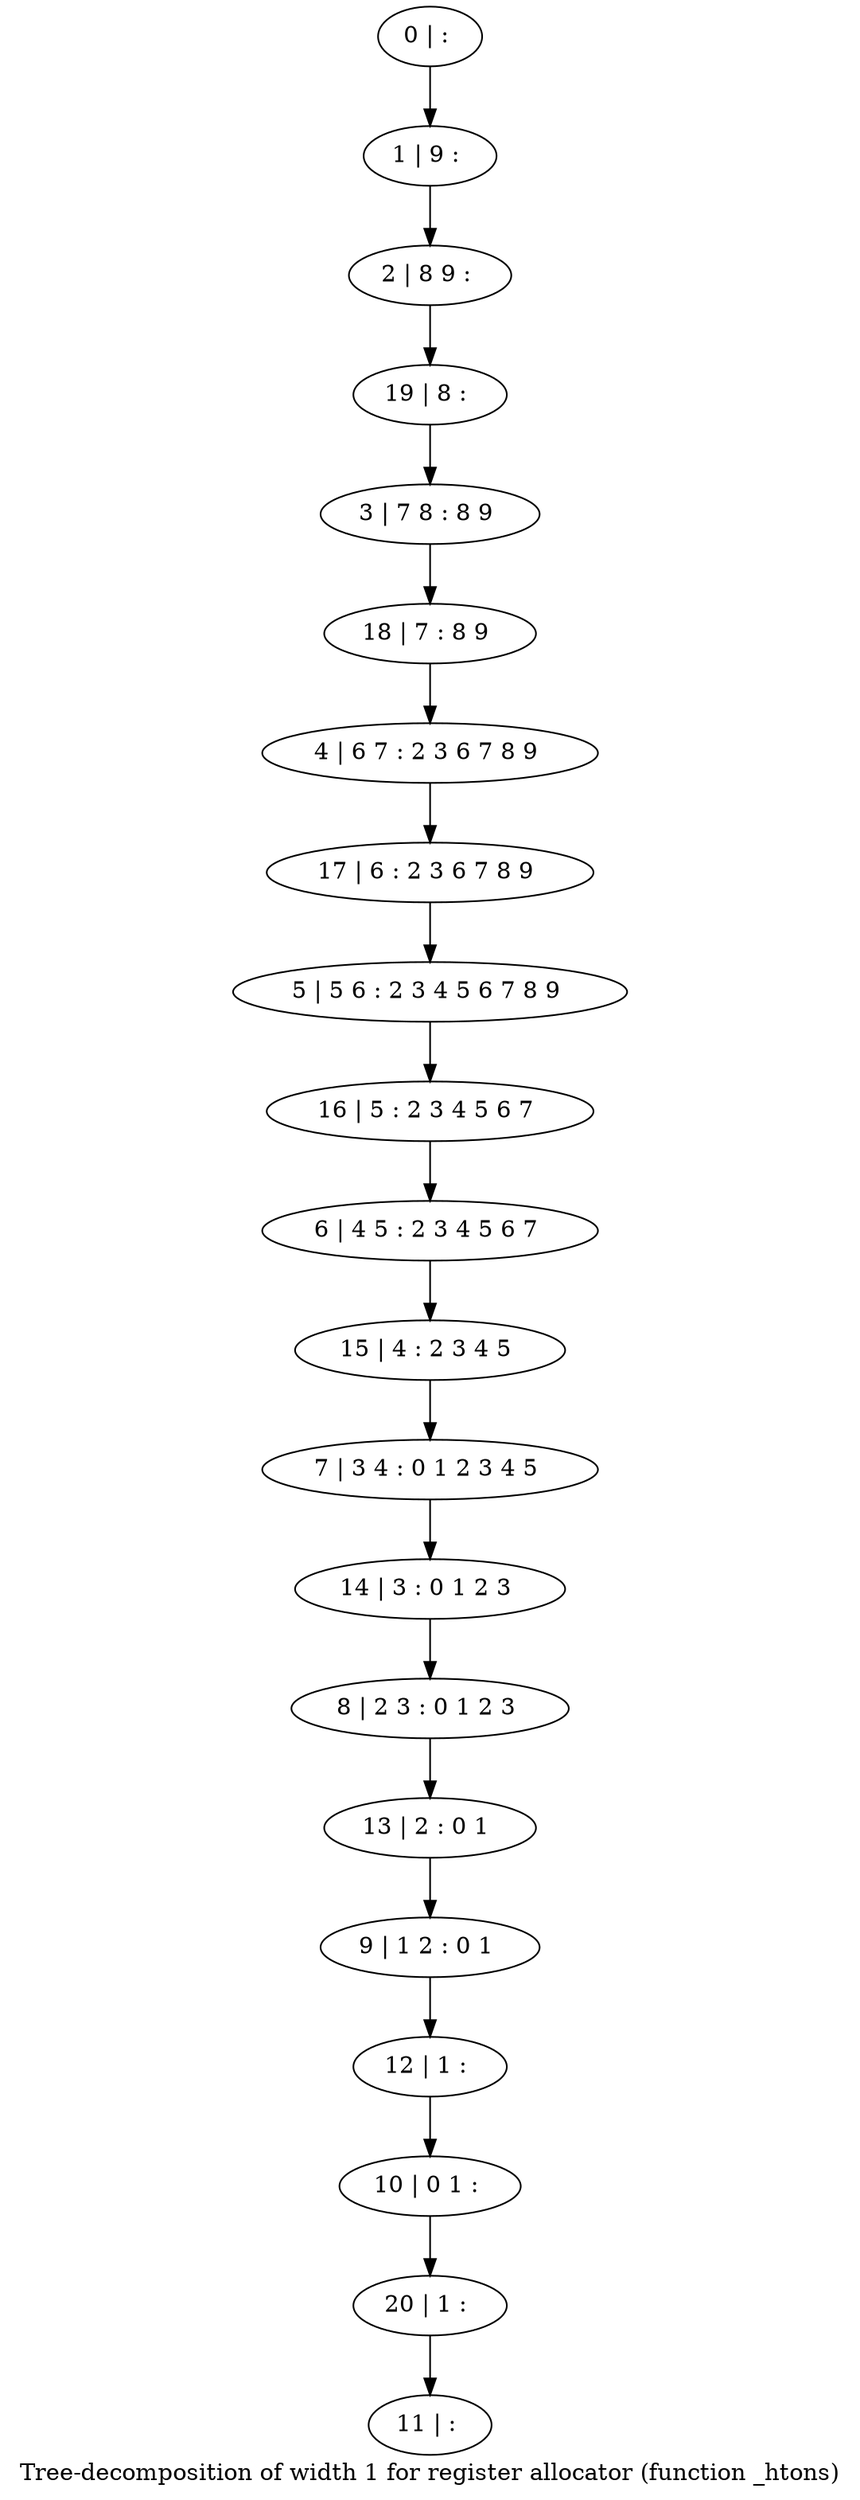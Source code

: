 digraph G {
graph [label="Tree-decomposition of width 1 for register allocator (function _htons)"]
0[label="0 | : "];
1[label="1 | 9 : "];
2[label="2 | 8 9 : "];
3[label="3 | 7 8 : 8 9 "];
4[label="4 | 6 7 : 2 3 6 7 8 9 "];
5[label="5 | 5 6 : 2 3 4 5 6 7 8 9 "];
6[label="6 | 4 5 : 2 3 4 5 6 7 "];
7[label="7 | 3 4 : 0 1 2 3 4 5 "];
8[label="8 | 2 3 : 0 1 2 3 "];
9[label="9 | 1 2 : 0 1 "];
10[label="10 | 0 1 : "];
11[label="11 | : "];
12[label="12 | 1 : "];
13[label="13 | 2 : 0 1 "];
14[label="14 | 3 : 0 1 2 3 "];
15[label="15 | 4 : 2 3 4 5 "];
16[label="16 | 5 : 2 3 4 5 6 7 "];
17[label="17 | 6 : 2 3 6 7 8 9 "];
18[label="18 | 7 : 8 9 "];
19[label="19 | 8 : "];
20[label="20 | 1 : "];
0->1 ;
1->2 ;
12->10 ;
9->12 ;
13->9 ;
8->13 ;
14->8 ;
7->14 ;
15->7 ;
6->15 ;
16->6 ;
5->16 ;
17->5 ;
4->17 ;
18->4 ;
3->18 ;
19->3 ;
2->19 ;
20->11 ;
10->20 ;
}
